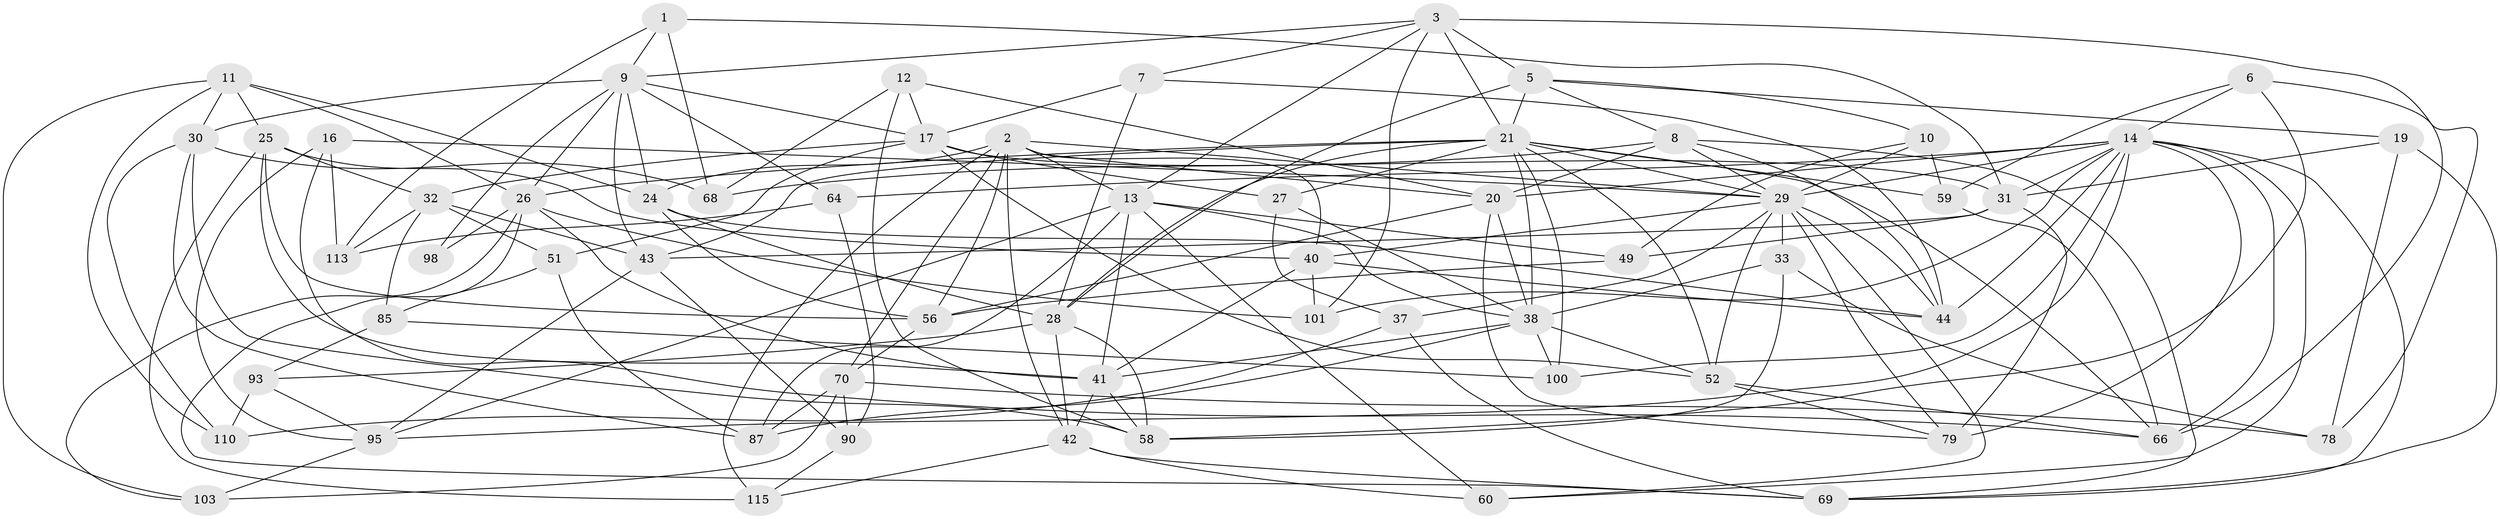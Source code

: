 // original degree distribution, {4: 1.0}
// Generated by graph-tools (version 1.1) at 2025/16/03/09/25 04:16:25]
// undirected, 61 vertices, 174 edges
graph export_dot {
graph [start="1"]
  node [color=gray90,style=filled];
  1;
  2 [super="+35+4"];
  3 [super="+48+73"];
  5 [super="+91"];
  6;
  7;
  8 [super="+77"];
  9 [super="+53+105+117"];
  10;
  11 [super="+97"];
  12;
  13 [super="+123+81"];
  14 [super="+94+15+106"];
  16;
  17 [super="+18+114"];
  19;
  20 [super="+39+88"];
  21 [super="+65+23+99"];
  24 [super="+83"];
  25 [super="+75"];
  26 [super="+36"];
  27;
  28 [super="+116+104"];
  29 [super="+46+54+74"];
  30 [super="+96"];
  31 [super="+34"];
  32 [super="+107"];
  33;
  37;
  38 [super="+45"];
  40 [super="+89"];
  41 [super="+72+80"];
  42 [super="+55+76"];
  43 [super="+120"];
  44 [super="+108"];
  49;
  51;
  52 [super="+57"];
  56 [super="+121"];
  58 [super="+63"];
  59;
  60;
  64;
  66 [super="+84"];
  68;
  69 [super="+111"];
  70 [super="+92"];
  78;
  79 [super="+118"];
  85;
  87 [super="+102"];
  90;
  93;
  95 [super="+112"];
  98;
  100;
  101;
  103;
  110;
  113;
  115;
  1 -- 68;
  1 -- 113;
  1 -- 9;
  1 -- 31;
  2 -- 115;
  2 -- 56;
  2 -- 24;
  2 -- 13;
  2 -- 70;
  2 -- 40;
  2 -- 42;
  2 -- 29 [weight=2];
  2 -- 20;
  3 -- 66;
  3 -- 101;
  3 -- 7;
  3 -- 21 [weight=2];
  3 -- 9;
  3 -- 13;
  3 -- 5;
  5 -- 10;
  5 -- 19;
  5 -- 21;
  5 -- 8;
  5 -- 28;
  6 -- 78;
  6 -- 59;
  6 -- 14;
  6 -- 58;
  7 -- 44;
  7 -- 28;
  7 -- 17;
  8 -- 69;
  8 -- 68;
  8 -- 29;
  8 -- 44;
  8 -- 20;
  9 -- 64;
  9 -- 26;
  9 -- 98 [weight=2];
  9 -- 24;
  9 -- 43;
  9 -- 30;
  9 -- 17;
  10 -- 59;
  10 -- 49;
  10 -- 29;
  11 -- 103;
  11 -- 24;
  11 -- 110;
  11 -- 26;
  11 -- 25;
  11 -- 30;
  12 -- 68;
  12 -- 58;
  12 -- 17;
  12 -- 20;
  13 -- 41;
  13 -- 49;
  13 -- 60;
  13 -- 87;
  13 -- 95;
  13 -- 38;
  14 -- 64;
  14 -- 100;
  14 -- 20 [weight=2];
  14 -- 101;
  14 -- 69;
  14 -- 44;
  14 -- 79;
  14 -- 29;
  14 -- 60;
  14 -- 95;
  14 -- 31;
  14 -- 66;
  16 -- 113;
  16 -- 29;
  16 -- 95;
  16 -- 66;
  17 -- 32;
  17 -- 27;
  17 -- 51;
  17 -- 52;
  17 -- 31;
  19 -- 78;
  19 -- 31;
  19 -- 69;
  20 -- 56;
  20 -- 79;
  20 -- 38;
  21 -- 66;
  21 -- 100;
  21 -- 27;
  21 -- 29;
  21 -- 28;
  21 -- 26 [weight=2];
  21 -- 52;
  21 -- 59;
  21 -- 43;
  21 -- 38;
  24 -- 44;
  24 -- 56;
  24 -- 28;
  25 -- 56;
  25 -- 41;
  25 -- 32;
  25 -- 40;
  25 -- 115;
  26 -- 101;
  26 -- 41;
  26 -- 98 [weight=2];
  26 -- 69;
  26 -- 103;
  27 -- 37;
  27 -- 38;
  28 -- 93;
  28 -- 42 [weight=2];
  28 -- 58;
  29 -- 79;
  29 -- 52;
  29 -- 37;
  29 -- 40;
  29 -- 60;
  29 -- 33;
  29 -- 44;
  30 -- 87;
  30 -- 58;
  30 -- 110;
  30 -- 68;
  31 -- 49;
  31 -- 79 [weight=2];
  31 -- 43;
  32 -- 51;
  32 -- 113;
  32 -- 43;
  32 -- 85;
  33 -- 78;
  33 -- 58;
  33 -- 38;
  37 -- 110;
  37 -- 69;
  38 -- 52;
  38 -- 87 [weight=2];
  38 -- 100;
  38 -- 41;
  40 -- 101;
  40 -- 44;
  40 -- 41;
  41 -- 42 [weight=2];
  41 -- 58;
  42 -- 60;
  42 -- 115;
  42 -- 69;
  43 -- 90;
  43 -- 95;
  49 -- 56;
  51 -- 85;
  51 -- 87;
  52 -- 79;
  52 -- 66;
  56 -- 70;
  59 -- 66;
  64 -- 113;
  64 -- 90;
  70 -- 78;
  70 -- 90;
  70 -- 103;
  70 -- 87;
  85 -- 93;
  85 -- 100;
  90 -- 115;
  93 -- 110;
  93 -- 95;
  95 -- 103;
}
